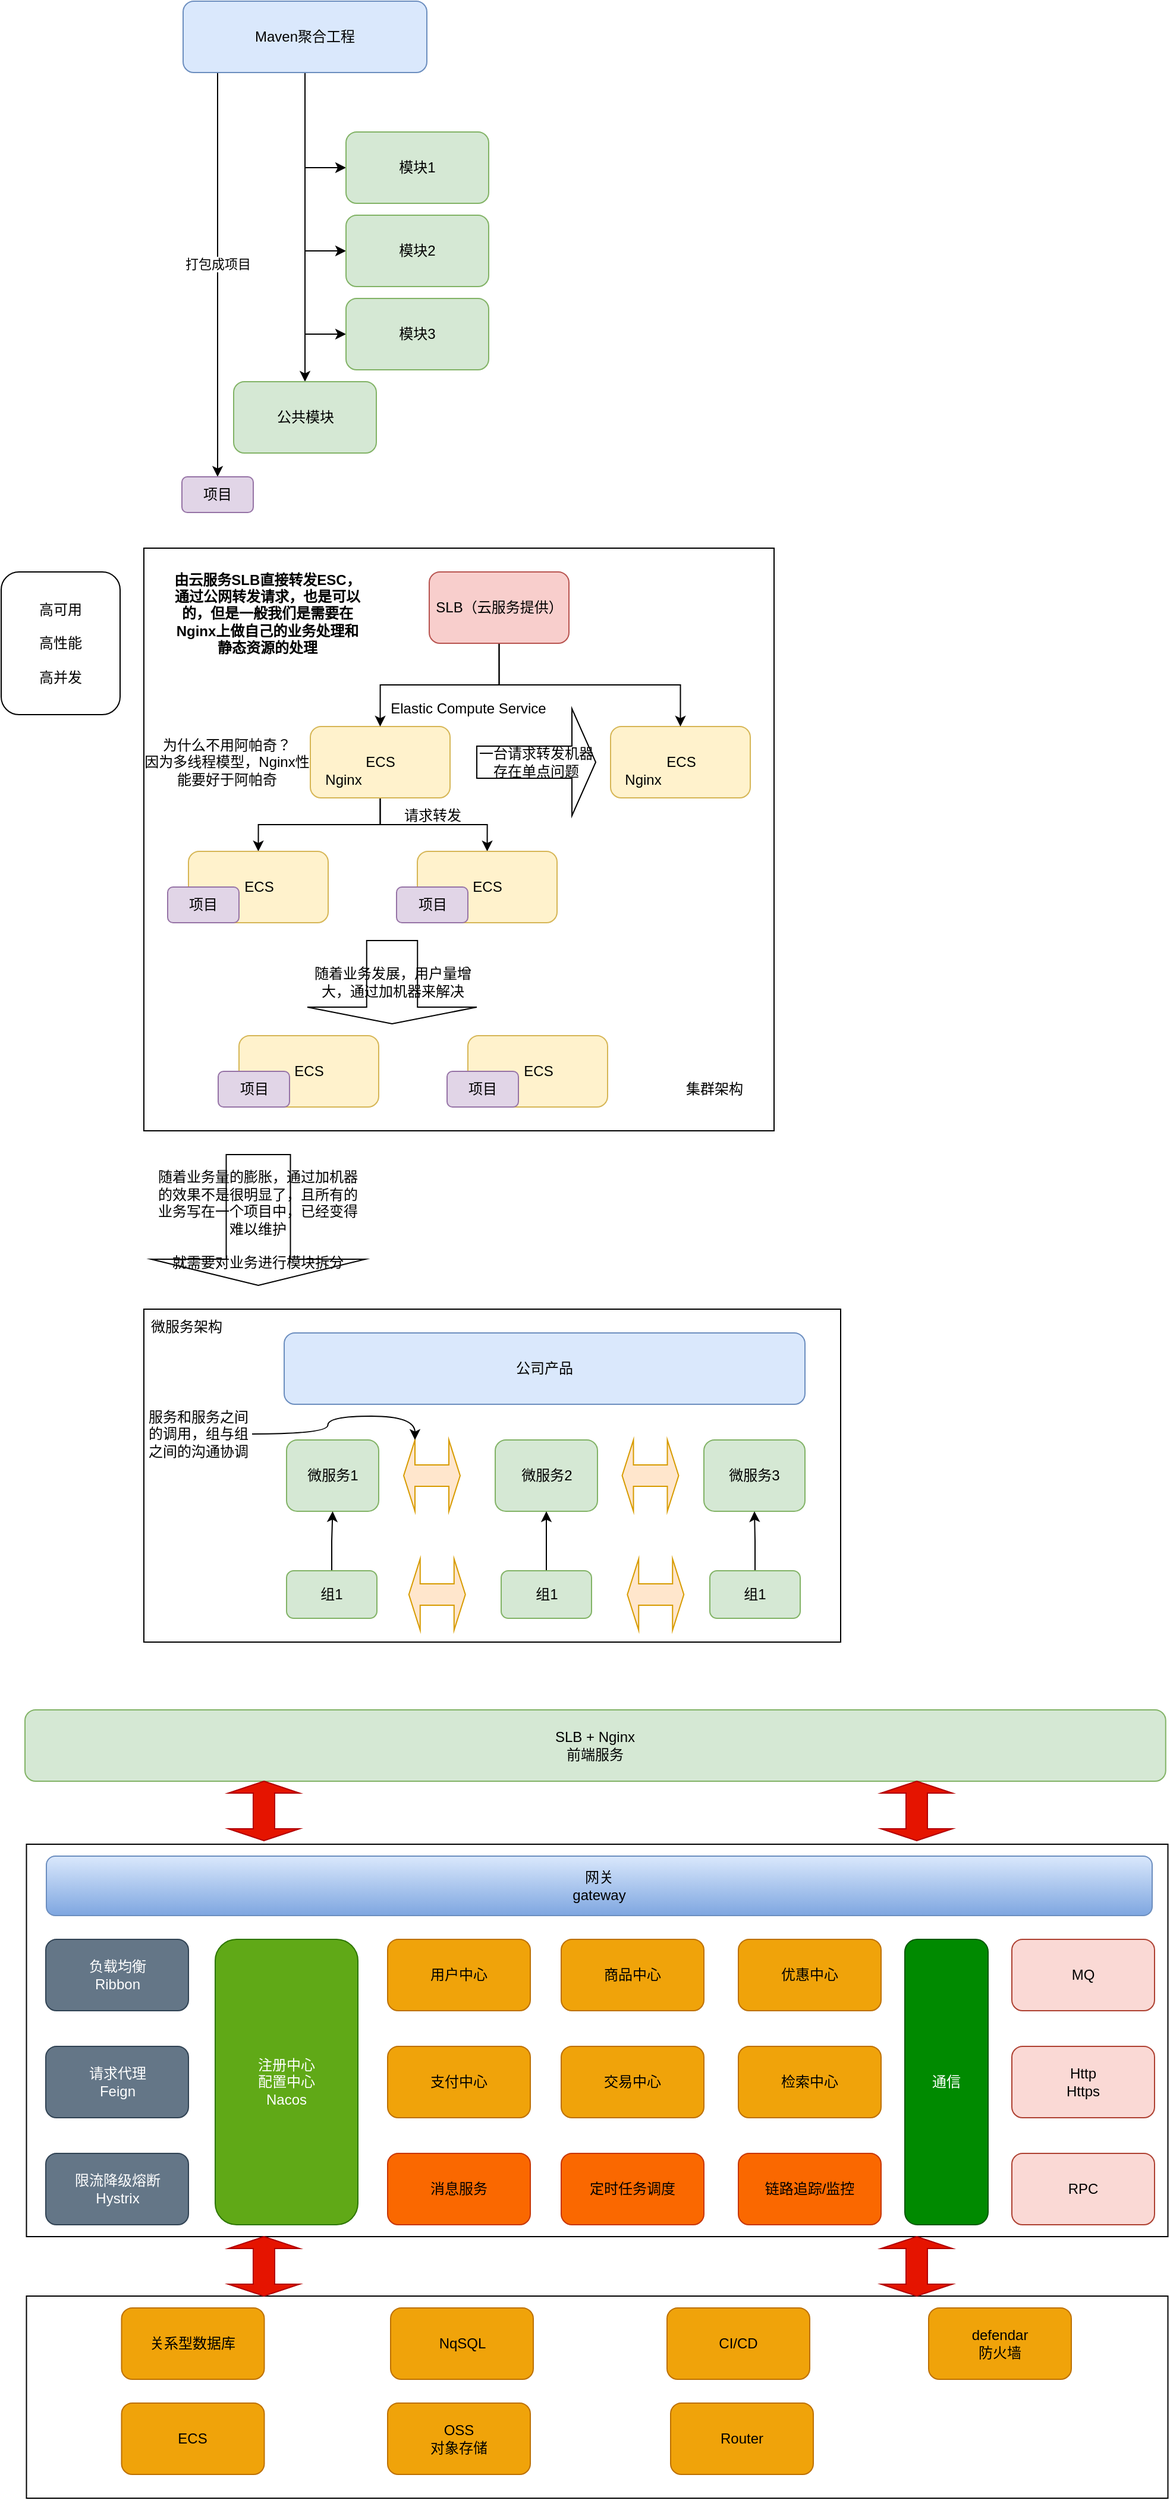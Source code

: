 <mxfile version="20.5.1" type="github">
  <diagram id="wqAkM968b38m-hiAUqtR" name="第 1 页">
    <mxGraphModel dx="1395" dy="733" grid="1" gridSize="10" guides="1" tooltips="1" connect="1" arrows="1" fold="1" page="1" pageScale="1" pageWidth="827" pageHeight="1169" math="0" shadow="0">
      <root>
        <mxCell id="0" />
        <mxCell id="1" parent="0" />
        <mxCell id="8WJbZ5vt_U3ghZ7-BwTl-100" value="" style="rounded=0;whiteSpace=wrap;html=1;" vertex="1" parent="1">
          <mxGeometry x="81.25" y="1660" width="960" height="330" as="geometry" />
        </mxCell>
        <mxCell id="8WJbZ5vt_U3ghZ7-BwTl-99" value="" style="rounded=0;whiteSpace=wrap;html=1;" vertex="1" parent="1">
          <mxGeometry x="81.25" y="2040" width="960" height="170" as="geometry" />
        </mxCell>
        <mxCell id="8WJbZ5vt_U3ghZ7-BwTl-67" value="" style="rounded=0;whiteSpace=wrap;html=1;" vertex="1" parent="1">
          <mxGeometry x="180" y="1210" width="586" height="280" as="geometry" />
        </mxCell>
        <mxCell id="8WJbZ5vt_U3ghZ7-BwTl-38" value="" style="rounded=0;whiteSpace=wrap;html=1;" vertex="1" parent="1">
          <mxGeometry x="180" y="570" width="530" height="490" as="geometry" />
        </mxCell>
        <mxCell id="8WJbZ5vt_U3ghZ7-BwTl-7" style="edgeStyle=orthogonalEdgeStyle;rounded=0;orthogonalLoop=1;jettySize=auto;html=1;entryX=0;entryY=0.5;entryDx=0;entryDy=0;" edge="1" parent="1" source="8WJbZ5vt_U3ghZ7-BwTl-1" target="8WJbZ5vt_U3ghZ7-BwTl-3">
          <mxGeometry relative="1" as="geometry" />
        </mxCell>
        <mxCell id="8WJbZ5vt_U3ghZ7-BwTl-8" style="edgeStyle=orthogonalEdgeStyle;rounded=0;orthogonalLoop=1;jettySize=auto;html=1;entryX=0;entryY=0.5;entryDx=0;entryDy=0;" edge="1" parent="1" source="8WJbZ5vt_U3ghZ7-BwTl-1" target="8WJbZ5vt_U3ghZ7-BwTl-6">
          <mxGeometry relative="1" as="geometry" />
        </mxCell>
        <mxCell id="8WJbZ5vt_U3ghZ7-BwTl-9" style="edgeStyle=orthogonalEdgeStyle;rounded=0;orthogonalLoop=1;jettySize=auto;html=1;entryX=0;entryY=0.5;entryDx=0;entryDy=0;" edge="1" parent="1" source="8WJbZ5vt_U3ghZ7-BwTl-1" target="8WJbZ5vt_U3ghZ7-BwTl-5">
          <mxGeometry relative="1" as="geometry" />
        </mxCell>
        <mxCell id="8WJbZ5vt_U3ghZ7-BwTl-11" style="edgeStyle=orthogonalEdgeStyle;rounded=0;orthogonalLoop=1;jettySize=auto;html=1;" edge="1" parent="1" source="8WJbZ5vt_U3ghZ7-BwTl-1" target="8WJbZ5vt_U3ghZ7-BwTl-10">
          <mxGeometry relative="1" as="geometry" />
        </mxCell>
        <mxCell id="8WJbZ5vt_U3ghZ7-BwTl-13" style="edgeStyle=orthogonalEdgeStyle;rounded=0;orthogonalLoop=1;jettySize=auto;html=1;curved=1;" edge="1" parent="1" target="8WJbZ5vt_U3ghZ7-BwTl-12">
          <mxGeometry relative="1" as="geometry">
            <mxPoint x="242" y="170" as="sourcePoint" />
          </mxGeometry>
        </mxCell>
        <mxCell id="8WJbZ5vt_U3ghZ7-BwTl-14" value="打包成项目" style="edgeLabel;html=1;align=center;verticalAlign=middle;resizable=0;points=[];" vertex="1" connectable="0" parent="8WJbZ5vt_U3ghZ7-BwTl-13">
          <mxGeometry x="-0.173" y="-1" relative="1" as="geometry">
            <mxPoint y="20" as="offset" />
          </mxGeometry>
        </mxCell>
        <mxCell id="8WJbZ5vt_U3ghZ7-BwTl-1" value="Maven聚合工程" style="rounded=1;whiteSpace=wrap;html=1;fillColor=#dae8fc;strokeColor=#6c8ebf;" vertex="1" parent="1">
          <mxGeometry x="213" y="110" width="205" height="60" as="geometry" />
        </mxCell>
        <mxCell id="8WJbZ5vt_U3ghZ7-BwTl-3" value="模块1" style="rounded=1;whiteSpace=wrap;html=1;fillColor=#d5e8d4;strokeColor=#82b366;" vertex="1" parent="1">
          <mxGeometry x="350" y="220" width="120" height="60" as="geometry" />
        </mxCell>
        <mxCell id="8WJbZ5vt_U3ghZ7-BwTl-5" value="模块3" style="rounded=1;whiteSpace=wrap;html=1;fillColor=#d5e8d4;strokeColor=#82b366;" vertex="1" parent="1">
          <mxGeometry x="350" y="360" width="120" height="60" as="geometry" />
        </mxCell>
        <mxCell id="8WJbZ5vt_U3ghZ7-BwTl-6" value="模块2" style="rounded=1;whiteSpace=wrap;html=1;fillColor=#d5e8d4;strokeColor=#82b366;" vertex="1" parent="1">
          <mxGeometry x="350" y="290" width="120" height="60" as="geometry" />
        </mxCell>
        <mxCell id="8WJbZ5vt_U3ghZ7-BwTl-10" value="公共模块" style="rounded=1;whiteSpace=wrap;html=1;fillColor=#d5e8d4;strokeColor=#82b366;" vertex="1" parent="1">
          <mxGeometry x="255.5" y="430" width="120" height="60" as="geometry" />
        </mxCell>
        <mxCell id="8WJbZ5vt_U3ghZ7-BwTl-12" value="项目" style="rounded=1;whiteSpace=wrap;html=1;fillColor=#e1d5e7;strokeColor=#9673a6;" vertex="1" parent="1">
          <mxGeometry x="212" y="510" width="60" height="30" as="geometry" />
        </mxCell>
        <mxCell id="8WJbZ5vt_U3ghZ7-BwTl-27" style="edgeStyle=orthogonalEdgeStyle;rounded=0;orthogonalLoop=1;jettySize=auto;html=1;entryX=0.5;entryY=0;entryDx=0;entryDy=0;" edge="1" parent="1" source="8WJbZ5vt_U3ghZ7-BwTl-15" target="8WJbZ5vt_U3ghZ7-BwTl-21">
          <mxGeometry relative="1" as="geometry" />
        </mxCell>
        <mxCell id="8WJbZ5vt_U3ghZ7-BwTl-28" style="edgeStyle=orthogonalEdgeStyle;rounded=0;orthogonalLoop=1;jettySize=auto;html=1;entryX=0.5;entryY=0;entryDx=0;entryDy=0;" edge="1" parent="1" source="8WJbZ5vt_U3ghZ7-BwTl-15" target="8WJbZ5vt_U3ghZ7-BwTl-20">
          <mxGeometry relative="1" as="geometry" />
        </mxCell>
        <mxCell id="8WJbZ5vt_U3ghZ7-BwTl-15" value="ECS" style="rounded=1;whiteSpace=wrap;html=1;fillColor=#fff2cc;strokeColor=#d6b656;" vertex="1" parent="1">
          <mxGeometry x="320" y="720" width="117.5" height="60" as="geometry" />
        </mxCell>
        <mxCell id="8WJbZ5vt_U3ghZ7-BwTl-16" value="Elastic Compute Service" style="text;html=1;strokeColor=none;fillColor=none;align=center;verticalAlign=middle;whiteSpace=wrap;rounded=0;" vertex="1" parent="1">
          <mxGeometry x="377.5" y="690" width="150" height="30" as="geometry" />
        </mxCell>
        <mxCell id="8WJbZ5vt_U3ghZ7-BwTl-17" value="Nginx" style="text;html=1;strokeColor=none;fillColor=none;align=center;verticalAlign=middle;whiteSpace=wrap;rounded=0;" vertex="1" parent="1">
          <mxGeometry x="317.5" y="750" width="60" height="30" as="geometry" />
        </mxCell>
        <mxCell id="8WJbZ5vt_U3ghZ7-BwTl-19" value="为什么不用阿帕奇？&lt;br&gt;因为多线程模型，Nginx性能要好于阿帕奇" style="text;html=1;strokeColor=none;fillColor=none;align=center;verticalAlign=middle;whiteSpace=wrap;rounded=0;" vertex="1" parent="1">
          <mxGeometry x="175" y="730" width="150" height="40" as="geometry" />
        </mxCell>
        <mxCell id="8WJbZ5vt_U3ghZ7-BwTl-20" value="ECS" style="rounded=1;whiteSpace=wrap;html=1;fillColor=#fff2cc;strokeColor=#d6b656;" vertex="1" parent="1">
          <mxGeometry x="410" y="825" width="117.5" height="60" as="geometry" />
        </mxCell>
        <mxCell id="8WJbZ5vt_U3ghZ7-BwTl-21" value="ECS" style="rounded=1;whiteSpace=wrap;html=1;fillColor=#fff2cc;strokeColor=#d6b656;" vertex="1" parent="1">
          <mxGeometry x="217.5" y="825" width="117.5" height="60" as="geometry" />
        </mxCell>
        <mxCell id="8WJbZ5vt_U3ghZ7-BwTl-22" value="ECS" style="rounded=1;whiteSpace=wrap;html=1;fillColor=#fff2cc;strokeColor=#d6b656;" vertex="1" parent="1">
          <mxGeometry x="572.5" y="720" width="117.5" height="60" as="geometry" />
        </mxCell>
        <mxCell id="8WJbZ5vt_U3ghZ7-BwTl-23" value="Nginx" style="text;html=1;strokeColor=none;fillColor=none;align=center;verticalAlign=middle;whiteSpace=wrap;rounded=0;" vertex="1" parent="1">
          <mxGeometry x="570" y="750" width="60" height="30" as="geometry" />
        </mxCell>
        <mxCell id="8WJbZ5vt_U3ghZ7-BwTl-25" style="edgeStyle=orthogonalEdgeStyle;rounded=0;orthogonalLoop=1;jettySize=auto;html=1;entryX=0.5;entryY=0;entryDx=0;entryDy=0;" edge="1" parent="1" source="8WJbZ5vt_U3ghZ7-BwTl-24" target="8WJbZ5vt_U3ghZ7-BwTl-15">
          <mxGeometry relative="1" as="geometry" />
        </mxCell>
        <mxCell id="8WJbZ5vt_U3ghZ7-BwTl-26" style="edgeStyle=orthogonalEdgeStyle;rounded=0;orthogonalLoop=1;jettySize=auto;html=1;exitX=0.5;exitY=1;exitDx=0;exitDy=0;" edge="1" parent="1" source="8WJbZ5vt_U3ghZ7-BwTl-24" target="8WJbZ5vt_U3ghZ7-BwTl-22">
          <mxGeometry relative="1" as="geometry" />
        </mxCell>
        <mxCell id="8WJbZ5vt_U3ghZ7-BwTl-24" value="SLB（云服务提供）" style="rounded=1;whiteSpace=wrap;html=1;fillColor=#f8cecc;strokeColor=#b85450;" vertex="1" parent="1">
          <mxGeometry x="420" y="590" width="117.5" height="60" as="geometry" />
        </mxCell>
        <mxCell id="8WJbZ5vt_U3ghZ7-BwTl-29" value="请求转发" style="text;html=1;strokeColor=none;fillColor=none;align=center;verticalAlign=middle;whiteSpace=wrap;rounded=0;" vertex="1" parent="1">
          <mxGeometry x="392.5" y="780" width="60" height="30" as="geometry" />
        </mxCell>
        <mxCell id="8WJbZ5vt_U3ghZ7-BwTl-30" value="项目" style="rounded=1;whiteSpace=wrap;html=1;fillColor=#e1d5e7;strokeColor=#9673a6;" vertex="1" parent="1">
          <mxGeometry x="200" y="855" width="60" height="30" as="geometry" />
        </mxCell>
        <mxCell id="8WJbZ5vt_U3ghZ7-BwTl-31" value="项目" style="rounded=1;whiteSpace=wrap;html=1;fillColor=#e1d5e7;strokeColor=#9673a6;" vertex="1" parent="1">
          <mxGeometry x="392.5" y="855" width="60" height="30" as="geometry" />
        </mxCell>
        <mxCell id="8WJbZ5vt_U3ghZ7-BwTl-32" value="高可用&lt;br&gt;&lt;br&gt;高性能&lt;br&gt;&lt;br&gt;高并发&lt;br&gt;" style="rounded=1;whiteSpace=wrap;html=1;" vertex="1" parent="1">
          <mxGeometry x="60" y="590" width="100" height="120" as="geometry" />
        </mxCell>
        <mxCell id="8WJbZ5vt_U3ghZ7-BwTl-35" value="一台请求转发机器存在单点问题" style="shape=singleArrow;whiteSpace=wrap;html=1;" vertex="1" parent="1">
          <mxGeometry x="460" y="705" width="100" height="90" as="geometry" />
        </mxCell>
        <mxCell id="8WJbZ5vt_U3ghZ7-BwTl-37" value="&lt;b&gt;由云服务SLB直接转发ESC，通过公网转发请求，也是可以的，但是一般我们是需要在Nginx上做自己的业务处理和静态资源的处理&lt;/b&gt;" style="text;html=1;strokeColor=none;fillColor=none;align=center;verticalAlign=middle;whiteSpace=wrap;rounded=0;" vertex="1" parent="1">
          <mxGeometry x="204" y="570" width="160" height="110" as="geometry" />
        </mxCell>
        <mxCell id="8WJbZ5vt_U3ghZ7-BwTl-39" value="集群架构" style="text;html=1;strokeColor=none;fillColor=none;align=center;verticalAlign=middle;whiteSpace=wrap;rounded=0;" vertex="1" parent="1">
          <mxGeometry x="630" y="1010" width="60" height="30" as="geometry" />
        </mxCell>
        <mxCell id="8WJbZ5vt_U3ghZ7-BwTl-40" value="随着业务发展，用户量增大，通过加机器来解决" style="shape=singleArrow;direction=south;whiteSpace=wrap;html=1;" vertex="1" parent="1">
          <mxGeometry x="317.5" y="900" width="142.5" height="70" as="geometry" />
        </mxCell>
        <mxCell id="8WJbZ5vt_U3ghZ7-BwTl-41" value="ECS" style="rounded=1;whiteSpace=wrap;html=1;fillColor=#fff2cc;strokeColor=#d6b656;" vertex="1" parent="1">
          <mxGeometry x="452.5" y="980" width="117.5" height="60" as="geometry" />
        </mxCell>
        <mxCell id="8WJbZ5vt_U3ghZ7-BwTl-42" value="ECS" style="rounded=1;whiteSpace=wrap;html=1;fillColor=#fff2cc;strokeColor=#d6b656;" vertex="1" parent="1">
          <mxGeometry x="260" y="980" width="117.5" height="60" as="geometry" />
        </mxCell>
        <mxCell id="8WJbZ5vt_U3ghZ7-BwTl-43" value="项目" style="rounded=1;whiteSpace=wrap;html=1;fillColor=#e1d5e7;strokeColor=#9673a6;" vertex="1" parent="1">
          <mxGeometry x="242.5" y="1010" width="60" height="30" as="geometry" />
        </mxCell>
        <mxCell id="8WJbZ5vt_U3ghZ7-BwTl-44" value="项目" style="rounded=1;whiteSpace=wrap;html=1;fillColor=#e1d5e7;strokeColor=#9673a6;" vertex="1" parent="1">
          <mxGeometry x="435" y="1010" width="60" height="30" as="geometry" />
        </mxCell>
        <mxCell id="8WJbZ5vt_U3ghZ7-BwTl-47" value="随着业务量的膨胀，通过加机器的效果不是很明显了，且所有的业务写在一个项目中，已经变得难以维护&lt;br&gt;&lt;br&gt;就需要对业务进行模块拆分" style="shape=singleArrow;direction=south;whiteSpace=wrap;html=1;" vertex="1" parent="1">
          <mxGeometry x="186.25" y="1080" width="180" height="110" as="geometry" />
        </mxCell>
        <mxCell id="8WJbZ5vt_U3ghZ7-BwTl-49" value="公司产品" style="rounded=1;whiteSpace=wrap;html=1;fillColor=#dae8fc;strokeColor=#6c8ebf;" vertex="1" parent="1">
          <mxGeometry x="298" y="1230" width="438" height="60" as="geometry" />
        </mxCell>
        <mxCell id="8WJbZ5vt_U3ghZ7-BwTl-50" value="微服务1" style="rounded=1;whiteSpace=wrap;html=1;fillColor=#d5e8d4;strokeColor=#82b366;" vertex="1" parent="1">
          <mxGeometry x="300" y="1320" width="77.5" height="60" as="geometry" />
        </mxCell>
        <mxCell id="8WJbZ5vt_U3ghZ7-BwTl-51" value="微服务3" style="rounded=1;whiteSpace=wrap;html=1;fillColor=#d5e8d4;strokeColor=#82b366;" vertex="1" parent="1">
          <mxGeometry x="651" y="1320" width="85" height="60" as="geometry" />
        </mxCell>
        <mxCell id="8WJbZ5vt_U3ghZ7-BwTl-52" value="微服务2" style="rounded=1;whiteSpace=wrap;html=1;fillColor=#d5e8d4;strokeColor=#82b366;" vertex="1" parent="1">
          <mxGeometry x="475.5" y="1320" width="86" height="60" as="geometry" />
        </mxCell>
        <mxCell id="8WJbZ5vt_U3ghZ7-BwTl-53" value="" style="shape=doubleArrow;whiteSpace=wrap;html=1;fillColor=#ffe6cc;strokeColor=#d79b00;" vertex="1" parent="1">
          <mxGeometry x="398.5" y="1320" width="47.5" height="60" as="geometry" />
        </mxCell>
        <mxCell id="8WJbZ5vt_U3ghZ7-BwTl-54" value="" style="shape=doubleArrow;whiteSpace=wrap;html=1;fillColor=#ffe6cc;strokeColor=#d79b00;" vertex="1" parent="1">
          <mxGeometry x="582.25" y="1320" width="47.5" height="60" as="geometry" />
        </mxCell>
        <mxCell id="8WJbZ5vt_U3ghZ7-BwTl-58" style="edgeStyle=orthogonalEdgeStyle;rounded=0;orthogonalLoop=1;jettySize=auto;html=1;entryX=0.5;entryY=1;entryDx=0;entryDy=0;" edge="1" parent="1" source="8WJbZ5vt_U3ghZ7-BwTl-55" target="8WJbZ5vt_U3ghZ7-BwTl-50">
          <mxGeometry relative="1" as="geometry" />
        </mxCell>
        <mxCell id="8WJbZ5vt_U3ghZ7-BwTl-55" value="组1" style="rounded=1;whiteSpace=wrap;html=1;fillColor=#d5e8d4;strokeColor=#82b366;" vertex="1" parent="1">
          <mxGeometry x="300" y="1430" width="76" height="40" as="geometry" />
        </mxCell>
        <mxCell id="8WJbZ5vt_U3ghZ7-BwTl-60" style="edgeStyle=orthogonalEdgeStyle;rounded=0;orthogonalLoop=1;jettySize=auto;html=1;entryX=0.5;entryY=1;entryDx=0;entryDy=0;" edge="1" parent="1" source="8WJbZ5vt_U3ghZ7-BwTl-56" target="8WJbZ5vt_U3ghZ7-BwTl-51">
          <mxGeometry relative="1" as="geometry" />
        </mxCell>
        <mxCell id="8WJbZ5vt_U3ghZ7-BwTl-56" value="组1" style="rounded=1;whiteSpace=wrap;html=1;fillColor=#d5e8d4;strokeColor=#82b366;" vertex="1" parent="1">
          <mxGeometry x="656" y="1430" width="76" height="40" as="geometry" />
        </mxCell>
        <mxCell id="8WJbZ5vt_U3ghZ7-BwTl-59" style="edgeStyle=orthogonalEdgeStyle;rounded=0;orthogonalLoop=1;jettySize=auto;html=1;" edge="1" parent="1" source="8WJbZ5vt_U3ghZ7-BwTl-57" target="8WJbZ5vt_U3ghZ7-BwTl-52">
          <mxGeometry relative="1" as="geometry" />
        </mxCell>
        <mxCell id="8WJbZ5vt_U3ghZ7-BwTl-57" value="组1" style="rounded=1;whiteSpace=wrap;html=1;fillColor=#d5e8d4;strokeColor=#82b366;" vertex="1" parent="1">
          <mxGeometry x="480.5" y="1430" width="76" height="40" as="geometry" />
        </mxCell>
        <mxCell id="8WJbZ5vt_U3ghZ7-BwTl-62" value="" style="shape=doubleArrow;whiteSpace=wrap;html=1;fillColor=#ffe6cc;strokeColor=#d79b00;" vertex="1" parent="1">
          <mxGeometry x="402.88" y="1420" width="47.5" height="60" as="geometry" />
        </mxCell>
        <mxCell id="8WJbZ5vt_U3ghZ7-BwTl-63" value="" style="shape=doubleArrow;whiteSpace=wrap;html=1;fillColor=#ffe6cc;strokeColor=#d79b00;" vertex="1" parent="1">
          <mxGeometry x="586.63" y="1420" width="47.5" height="60" as="geometry" />
        </mxCell>
        <mxCell id="8WJbZ5vt_U3ghZ7-BwTl-66" style="edgeStyle=orthogonalEdgeStyle;curved=1;rounded=0;orthogonalLoop=1;jettySize=auto;html=1;entryX=0;entryY=0;entryDx=9.5;entryDy=0;entryPerimeter=0;" edge="1" parent="1" source="8WJbZ5vt_U3ghZ7-BwTl-64" target="8WJbZ5vt_U3ghZ7-BwTl-53">
          <mxGeometry relative="1" as="geometry" />
        </mxCell>
        <mxCell id="8WJbZ5vt_U3ghZ7-BwTl-64" value="服务和服务之间的调用，组与组之间的沟通协调" style="text;html=1;strokeColor=none;fillColor=none;align=center;verticalAlign=middle;whiteSpace=wrap;rounded=0;" vertex="1" parent="1">
          <mxGeometry x="181" y="1280" width="90" height="70" as="geometry" />
        </mxCell>
        <mxCell id="8WJbZ5vt_U3ghZ7-BwTl-68" value="微服务架构" style="text;html=1;strokeColor=none;fillColor=none;align=center;verticalAlign=middle;whiteSpace=wrap;rounded=0;" vertex="1" parent="1">
          <mxGeometry x="181" y="1210" width="70" height="30" as="geometry" />
        </mxCell>
        <mxCell id="8WJbZ5vt_U3ghZ7-BwTl-69" value="SLB + Nginx&lt;br&gt;前端服务" style="rounded=1;whiteSpace=wrap;html=1;fillColor=#d5e8d4;strokeColor=#82b366;" vertex="1" parent="1">
          <mxGeometry x="80" y="1547" width="959.38" height="60" as="geometry" />
        </mxCell>
        <mxCell id="8WJbZ5vt_U3ghZ7-BwTl-71" value="网关&lt;br&gt;gateway" style="rounded=1;whiteSpace=wrap;html=1;fillColor=#dae8fc;strokeColor=#6c8ebf;gradientColor=#7ea6e0;" vertex="1" parent="1">
          <mxGeometry x="98" y="1670" width="930" height="50" as="geometry" />
        </mxCell>
        <mxCell id="8WJbZ5vt_U3ghZ7-BwTl-72" value="负载均衡&lt;br&gt;Ribbon" style="rounded=1;whiteSpace=wrap;html=1;fillColor=#647687;fontColor=#ffffff;strokeColor=#314354;" vertex="1" parent="1">
          <mxGeometry x="97.5" y="1740" width="120" height="60" as="geometry" />
        </mxCell>
        <mxCell id="8WJbZ5vt_U3ghZ7-BwTl-73" value="请求代理&lt;br&gt;Feign" style="rounded=1;whiteSpace=wrap;html=1;fillColor=#647687;fontColor=#ffffff;strokeColor=#314354;" vertex="1" parent="1">
          <mxGeometry x="97.5" y="1830" width="120" height="60" as="geometry" />
        </mxCell>
        <mxCell id="8WJbZ5vt_U3ghZ7-BwTl-74" value="限流降级熔断&lt;br&gt;Hystrix" style="rounded=1;whiteSpace=wrap;html=1;fillColor=#647687;fontColor=#ffffff;strokeColor=#314354;" vertex="1" parent="1">
          <mxGeometry x="97.5" y="1920" width="120" height="60" as="geometry" />
        </mxCell>
        <mxCell id="8WJbZ5vt_U3ghZ7-BwTl-75" value="注册中心&lt;br&gt;配置中心&lt;br&gt;Nacos" style="rounded=1;whiteSpace=wrap;html=1;fillColor=#60a917;fontColor=#ffffff;strokeColor=#2D7600;" vertex="1" parent="1">
          <mxGeometry x="240" y="1740" width="120" height="240" as="geometry" />
        </mxCell>
        <mxCell id="8WJbZ5vt_U3ghZ7-BwTl-76" value="用户中心" style="rounded=1;whiteSpace=wrap;html=1;fillColor=#f0a30a;fontColor=#000000;strokeColor=#BD7000;" vertex="1" parent="1">
          <mxGeometry x="385" y="1740" width="120" height="60" as="geometry" />
        </mxCell>
        <mxCell id="8WJbZ5vt_U3ghZ7-BwTl-77" value="定时任务调度" style="rounded=1;whiteSpace=wrap;html=1;fillColor=#fa6800;fontColor=#000000;strokeColor=#C73500;" vertex="1" parent="1">
          <mxGeometry x="531" y="1920" width="120" height="60" as="geometry" />
        </mxCell>
        <mxCell id="8WJbZ5vt_U3ghZ7-BwTl-78" value="交易中心" style="rounded=1;whiteSpace=wrap;html=1;fillColor=#f0a30a;fontColor=#000000;strokeColor=#BD7000;" vertex="1" parent="1">
          <mxGeometry x="531" y="1830" width="120" height="60" as="geometry" />
        </mxCell>
        <mxCell id="8WJbZ5vt_U3ghZ7-BwTl-79" value="商品中心" style="rounded=1;whiteSpace=wrap;html=1;fillColor=#f0a30a;fontColor=#000000;strokeColor=#BD7000;" vertex="1" parent="1">
          <mxGeometry x="531" y="1740" width="120" height="60" as="geometry" />
        </mxCell>
        <mxCell id="8WJbZ5vt_U3ghZ7-BwTl-80" value="消息服务" style="rounded=1;whiteSpace=wrap;html=1;fillColor=#fa6800;fontColor=#000000;strokeColor=#C73500;" vertex="1" parent="1">
          <mxGeometry x="385" y="1920" width="120" height="60" as="geometry" />
        </mxCell>
        <mxCell id="8WJbZ5vt_U3ghZ7-BwTl-81" value="支付中心" style="rounded=1;whiteSpace=wrap;html=1;fillColor=#f0a30a;fontColor=#000000;strokeColor=#BD7000;" vertex="1" parent="1">
          <mxGeometry x="385" y="1830" width="120" height="60" as="geometry" />
        </mxCell>
        <mxCell id="8WJbZ5vt_U3ghZ7-BwTl-82" value="链路追踪/监控" style="rounded=1;whiteSpace=wrap;html=1;fillColor=#fa6800;fontColor=#000000;strokeColor=#C73500;" vertex="1" parent="1">
          <mxGeometry x="680" y="1920" width="120" height="60" as="geometry" />
        </mxCell>
        <mxCell id="8WJbZ5vt_U3ghZ7-BwTl-83" value="检索中心" style="rounded=1;whiteSpace=wrap;html=1;fillColor=#f0a30a;fontColor=#000000;strokeColor=#BD7000;" vertex="1" parent="1">
          <mxGeometry x="680" y="1830" width="120" height="60" as="geometry" />
        </mxCell>
        <mxCell id="8WJbZ5vt_U3ghZ7-BwTl-84" value="优惠中心" style="rounded=1;whiteSpace=wrap;html=1;fillColor=#f0a30a;fontColor=#000000;strokeColor=#BD7000;" vertex="1" parent="1">
          <mxGeometry x="680" y="1740" width="120" height="60" as="geometry" />
        </mxCell>
        <mxCell id="8WJbZ5vt_U3ghZ7-BwTl-85" value="通信" style="rounded=1;whiteSpace=wrap;html=1;fillColor=#008a00;fontColor=#ffffff;strokeColor=#005700;" vertex="1" parent="1">
          <mxGeometry x="820" y="1740" width="70" height="240" as="geometry" />
        </mxCell>
        <mxCell id="8WJbZ5vt_U3ghZ7-BwTl-86" value="MQ" style="rounded=1;whiteSpace=wrap;html=1;fillColor=#fad9d5;strokeColor=#ae4132;" vertex="1" parent="1">
          <mxGeometry x="910" y="1740" width="120" height="60" as="geometry" />
        </mxCell>
        <mxCell id="8WJbZ5vt_U3ghZ7-BwTl-87" value="Http&lt;br&gt;Https" style="rounded=1;whiteSpace=wrap;html=1;fillColor=#fad9d5;strokeColor=#ae4132;" vertex="1" parent="1">
          <mxGeometry x="910" y="1830" width="120" height="60" as="geometry" />
        </mxCell>
        <mxCell id="8WJbZ5vt_U3ghZ7-BwTl-88" value="RPC" style="rounded=1;whiteSpace=wrap;html=1;fillColor=#fad9d5;strokeColor=#ae4132;" vertex="1" parent="1">
          <mxGeometry x="910" y="1920" width="120" height="60" as="geometry" />
        </mxCell>
        <mxCell id="8WJbZ5vt_U3ghZ7-BwTl-89" value="" style="shape=doubleArrow;direction=south;whiteSpace=wrap;html=1;fillColor=#e51400;fontColor=#ffffff;strokeColor=#B20000;" vertex="1" parent="1">
          <mxGeometry x="250.99" y="1607" width="60" height="50" as="geometry" />
        </mxCell>
        <mxCell id="8WJbZ5vt_U3ghZ7-BwTl-90" value="" style="shape=doubleArrow;direction=south;whiteSpace=wrap;html=1;fillColor=#e51400;fontColor=#ffffff;strokeColor=#B20000;" vertex="1" parent="1">
          <mxGeometry x="799.99" y="1607" width="60" height="50" as="geometry" />
        </mxCell>
        <mxCell id="8WJbZ5vt_U3ghZ7-BwTl-93" value="NqSQL" style="rounded=1;whiteSpace=wrap;html=1;fillColor=#f0a30a;fontColor=#000000;strokeColor=#BD7000;" vertex="1" parent="1">
          <mxGeometry x="387.5" y="2050" width="120" height="60" as="geometry" />
        </mxCell>
        <mxCell id="8WJbZ5vt_U3ghZ7-BwTl-94" value="关系型数据库" style="rounded=1;whiteSpace=wrap;html=1;fillColor=#f0a30a;fontColor=#000000;strokeColor=#BD7000;" vertex="1" parent="1">
          <mxGeometry x="161.25" y="2050" width="120" height="60" as="geometry" />
        </mxCell>
        <mxCell id="8WJbZ5vt_U3ghZ7-BwTl-95" value="CI/CD" style="rounded=1;whiteSpace=wrap;html=1;fillColor=#f0a30a;fontColor=#000000;strokeColor=#BD7000;" vertex="1" parent="1">
          <mxGeometry x="620" y="2050" width="120" height="60" as="geometry" />
        </mxCell>
        <mxCell id="8WJbZ5vt_U3ghZ7-BwTl-96" value="OSS&lt;br&gt;对象存储" style="rounded=1;whiteSpace=wrap;html=1;fillColor=#f0a30a;fontColor=#000000;strokeColor=#BD7000;" vertex="1" parent="1">
          <mxGeometry x="385" y="2130" width="120" height="60" as="geometry" />
        </mxCell>
        <mxCell id="8WJbZ5vt_U3ghZ7-BwTl-97" value="ECS" style="rounded=1;whiteSpace=wrap;html=1;fillColor=#f0a30a;fontColor=#000000;strokeColor=#BD7000;" vertex="1" parent="1">
          <mxGeometry x="161.25" y="2130" width="120" height="60" as="geometry" />
        </mxCell>
        <mxCell id="8WJbZ5vt_U3ghZ7-BwTl-98" value="Router" style="rounded=1;whiteSpace=wrap;html=1;fillColor=#f0a30a;fontColor=#000000;strokeColor=#BD7000;" vertex="1" parent="1">
          <mxGeometry x="623" y="2130" width="120" height="60" as="geometry" />
        </mxCell>
        <mxCell id="8WJbZ5vt_U3ghZ7-BwTl-101" value="" style="shape=doubleArrow;direction=south;whiteSpace=wrap;html=1;fillColor=#e51400;fontColor=#ffffff;strokeColor=#B20000;" vertex="1" parent="1">
          <mxGeometry x="250.99" y="1990" width="60" height="50" as="geometry" />
        </mxCell>
        <mxCell id="8WJbZ5vt_U3ghZ7-BwTl-102" value="" style="shape=doubleArrow;direction=south;whiteSpace=wrap;html=1;fillColor=#e51400;fontColor=#ffffff;strokeColor=#B20000;" vertex="1" parent="1">
          <mxGeometry x="799.99" y="1990" width="60" height="50" as="geometry" />
        </mxCell>
        <mxCell id="8WJbZ5vt_U3ghZ7-BwTl-103" value="defendar&lt;br&gt;防火墙" style="rounded=1;whiteSpace=wrap;html=1;fillColor=#f0a30a;fontColor=#000000;strokeColor=#BD7000;" vertex="1" parent="1">
          <mxGeometry x="840" y="2050" width="120" height="60" as="geometry" />
        </mxCell>
      </root>
    </mxGraphModel>
  </diagram>
</mxfile>
